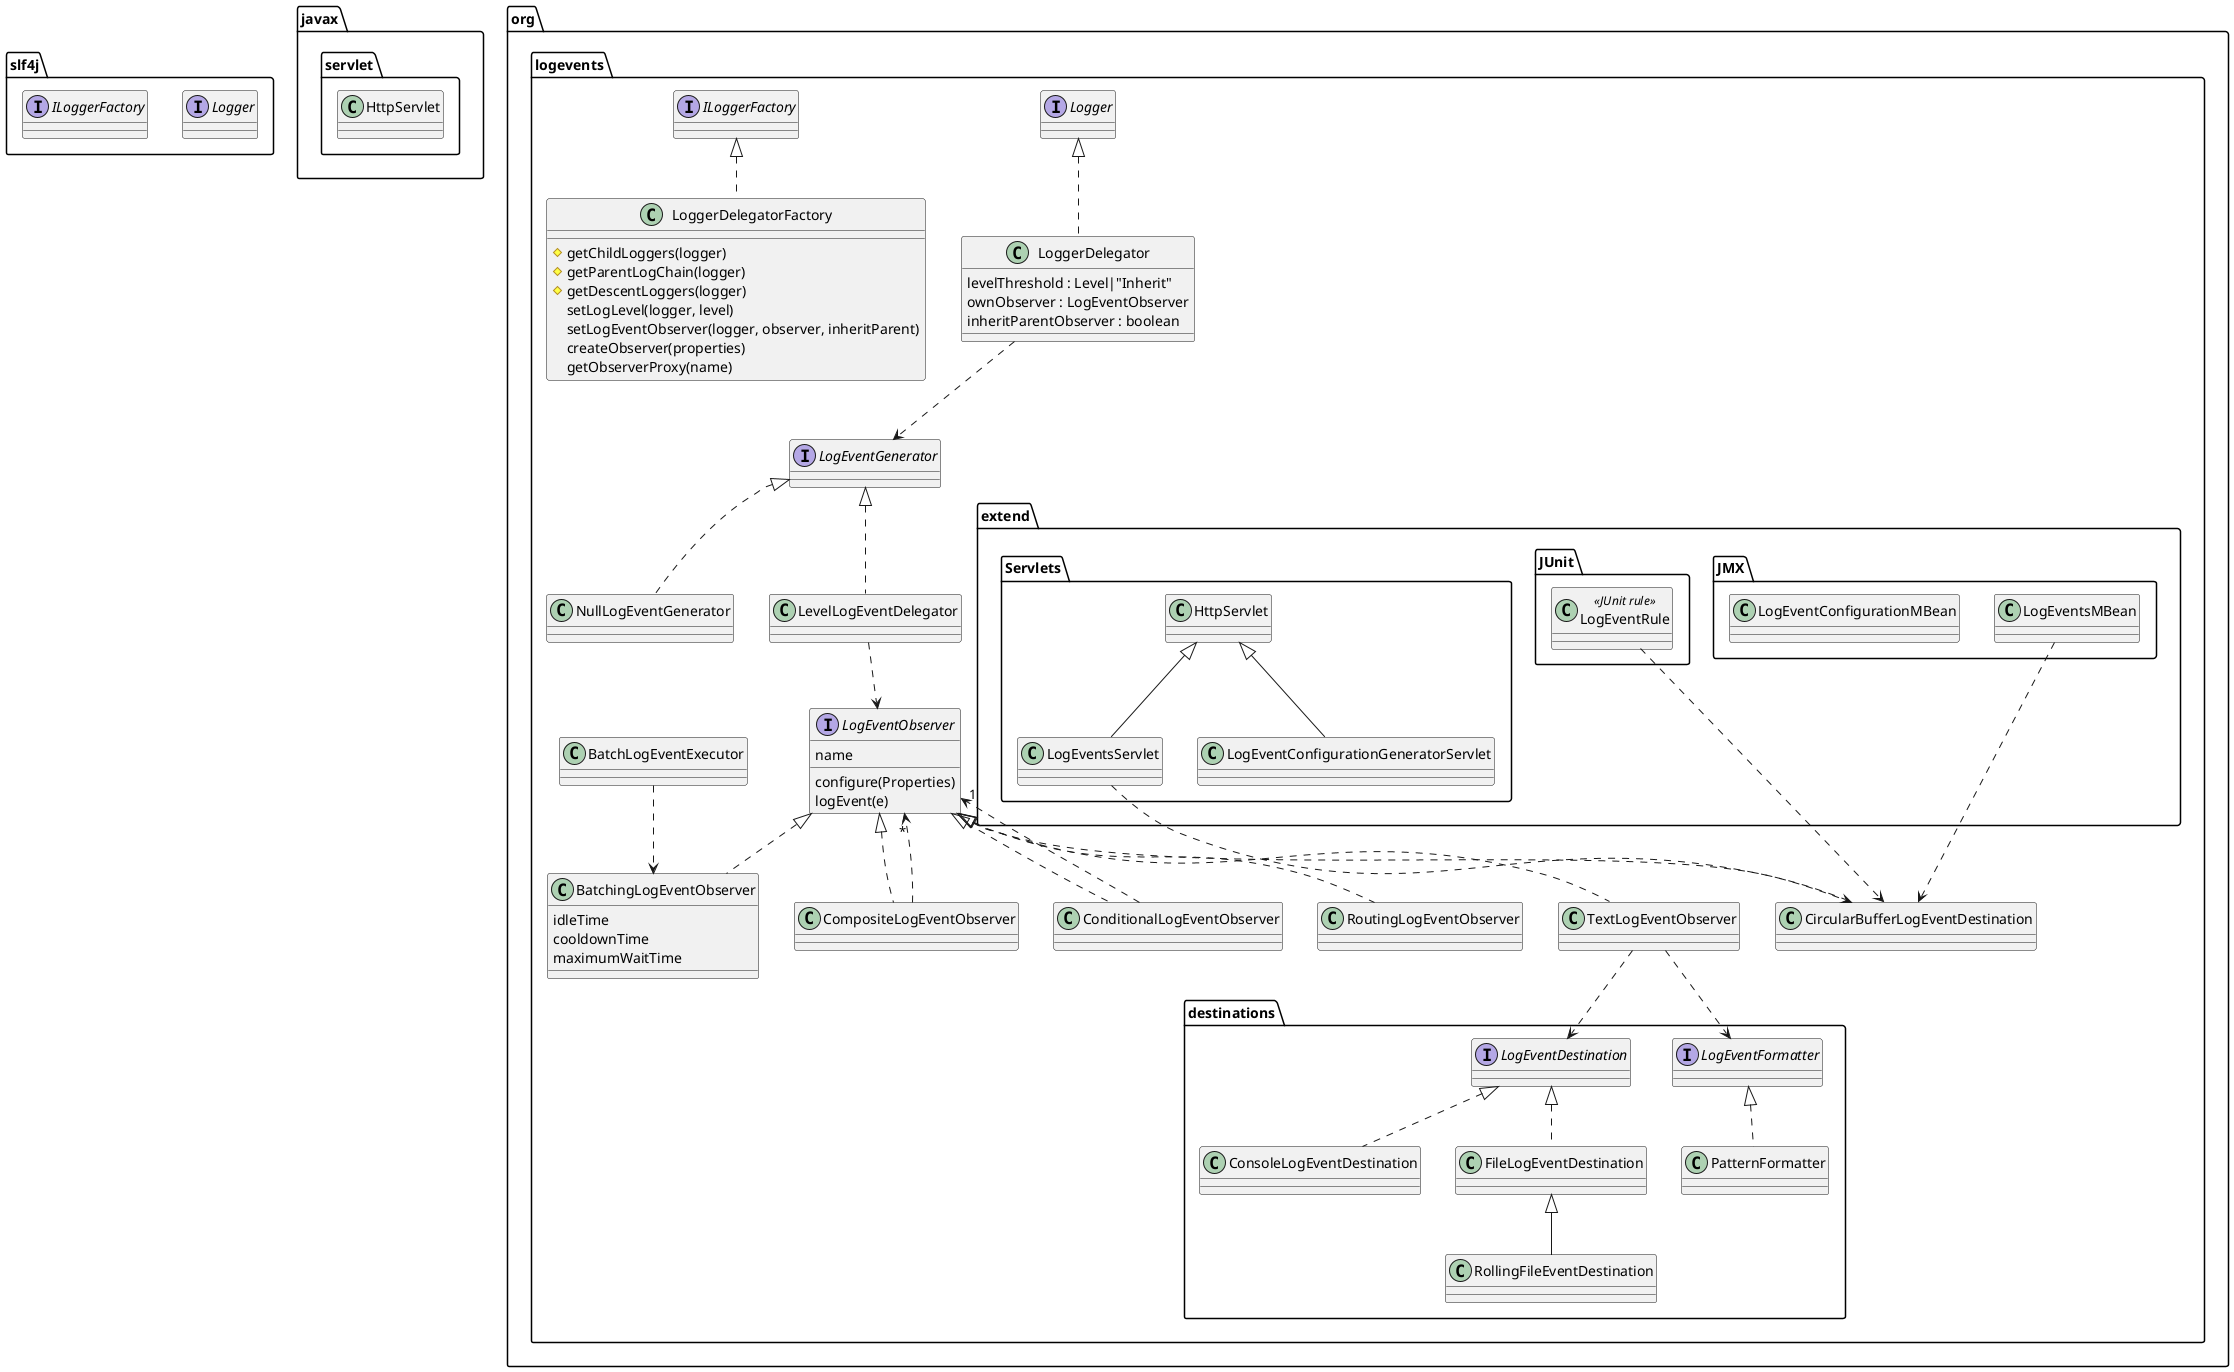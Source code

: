 @startuml

package "slf4j" {
  interface Logger
  interface ILoggerFactory
}

package "javax.servlet" {
  class HttpServlet
}


package "org.logevents" {

	class LoggerDelegator implements Logger {
	  levelThreshold : Level|"Inherit"
	  ownObserver : LogEventObserver
	  inheritParentObserver : boolean
	}
	
	class LoggerDelegatorFactory implements ILoggerFactory {
	  #getChildLoggers(logger)
	  #getParentLogChain(logger)
	  #getDescentLoggers(logger)
	  setLogLevel(logger, level)
	  setLogEventObserver(logger, observer, inheritParent)
	  createObserver(properties)
	  getObserverProxy(name)
	}
	
	interface LogEventGenerator
	LoggerDelegator ..> LogEventGenerator
	
	class NullLogEventGenerator implements LogEventGenerator
	class LevelLogEventDelegator implements LogEventGenerator
	
	interface LogEventObserver {
	  name
	  configure(Properties)
	  logEvent(e)
	}
	LevelLogEventDelegator ..> LogEventObserver
	
	class CompositeLogEventObserver implements LogEventObserver
	class ConditionalLogEventObserver implements LogEventObserver
	class RoutingLogEventObserver implements LogEventObserver
	class BatchingLogEventObserver implements LogEventObserver {
	  idleTime
	  cooldownTime
	  maximumWaitTime
	}
	class TextLogEventObserver implements LogEventObserver
	class CircularBufferLogEventDestination implements LogEventObserver
	CompositeLogEventObserver ..> "*" LogEventObserver
	ConditionalLogEventObserver ..> "1" LogEventObserver
	
	
	package "destinations" {
		interface LogEventFormatter
		TextLogEventObserver ..> LogEventFormatter
		class PatternFormatter implements LogEventFormatter
		
		interface LogEventDestination
		TextLogEventObserver ..> LogEventDestination

		class ConsoleLogEventDestination implements LogEventDestination
		class FileLogEventDestination implements LogEventDestination
		class RollingFileEventDestination extends FileLogEventDestination
	}
	
	class BatchLogEventExecutor
	BatchLogEventExecutor ..> BatchingLogEventObserver

	package "extend" {	
		package "Servlets" {
			class LogEventsServlet extends HttpServlet
			LogEventsServlet ..> CircularBufferLogEventDestination
			class LogEventConfigurationGeneratorServlet extends HttpServlet
		}
		
		package "JUnit" {
			class LogEventRule <<JUnit rule>>
			LogEventRule ..> CircularBufferLogEventDestination
		}
		
		package "JMX" {
			class LogEventsMBean
			LogEventsMBean ..> CircularBufferLogEventDestination
			class LogEventConfigurationMBean
		}
	}
}
	
@enduml
